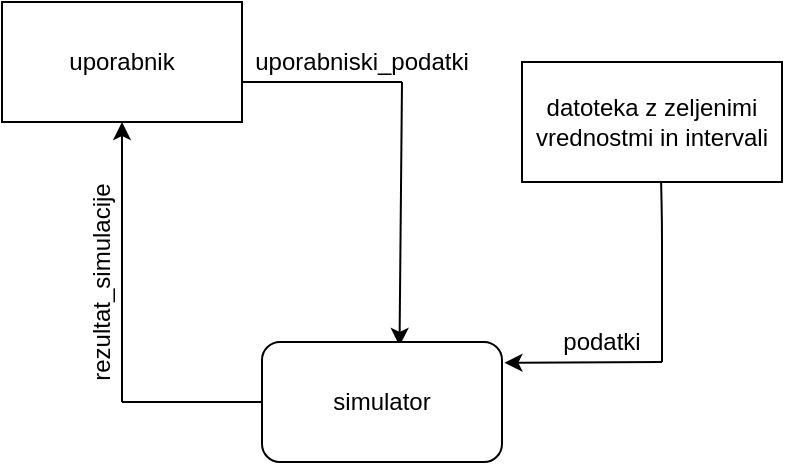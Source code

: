 <mxfile version="13.9.2" type="github" pages="2">
  <diagram id="_NWrr05ddmTLfXL3TdW5" name="Page-1">
    <mxGraphModel dx="1422" dy="737" grid="1" gridSize="10" guides="1" tooltips="1" connect="1" arrows="1" fold="1" page="1" pageScale="1" pageWidth="827" pageHeight="1169" math="0" shadow="0">
      <root>
        <mxCell id="0" />
        <mxCell id="1" parent="0" />
        <mxCell id="Bk9kA-PClelImSJuQHaS-1" value="uporabnik" style="rounded=0;whiteSpace=wrap;html=1;" parent="1" vertex="1">
          <mxGeometry x="40" y="80" width="120" height="60" as="geometry" />
        </mxCell>
        <mxCell id="Bk9kA-PClelImSJuQHaS-2" value="datoteka z zeljenimi vrednostmi in intervali" style="rounded=0;whiteSpace=wrap;html=1;" parent="1" vertex="1">
          <mxGeometry x="300" y="110" width="130" height="60" as="geometry" />
        </mxCell>
        <mxCell id="Bk9kA-PClelImSJuQHaS-11" value="" style="endArrow=classic;html=1;entryX=1.01;entryY=0.173;entryDx=0;entryDy=0;entryPerimeter=0;" parent="1" edge="1">
          <mxGeometry width="50" height="50" relative="1" as="geometry">
            <mxPoint x="370" y="260" as="sourcePoint" />
            <mxPoint x="291.2" y="260.38" as="targetPoint" />
          </mxGeometry>
        </mxCell>
        <mxCell id="Bk9kA-PClelImSJuQHaS-12" value="" style="endArrow=none;html=1;entryX=0.535;entryY=0.993;entryDx=0;entryDy=0;entryPerimeter=0;" parent="1" target="Bk9kA-PClelImSJuQHaS-2" edge="1">
          <mxGeometry width="50" height="50" relative="1" as="geometry">
            <mxPoint x="370" y="260" as="sourcePoint" />
            <mxPoint x="370" y="172" as="targetPoint" />
            <Array as="points">
              <mxPoint x="370" y="190" />
            </Array>
          </mxGeometry>
        </mxCell>
        <mxCell id="lywpFNEtedEfkGY4bdxE-2" value="" style="endArrow=none;html=1;" parent="1" edge="1">
          <mxGeometry width="50" height="50" relative="1" as="geometry">
            <mxPoint x="160" y="120" as="sourcePoint" />
            <mxPoint x="240" y="120" as="targetPoint" />
          </mxGeometry>
        </mxCell>
        <mxCell id="lywpFNEtedEfkGY4bdxE-3" value="" style="endArrow=classic;html=1;entryX=0.573;entryY=0.033;entryDx=0;entryDy=0;entryPerimeter=0;" parent="1" edge="1">
          <mxGeometry width="50" height="50" relative="1" as="geometry">
            <mxPoint x="240" y="120" as="sourcePoint" />
            <mxPoint x="238.76" y="251.98" as="targetPoint" />
          </mxGeometry>
        </mxCell>
        <mxCell id="lywpFNEtedEfkGY4bdxE-5" value="podatki" style="text;html=1;strokeColor=none;fillColor=none;align=center;verticalAlign=middle;whiteSpace=wrap;rounded=0;" parent="1" vertex="1">
          <mxGeometry x="320" y="240" width="40" height="20" as="geometry" />
        </mxCell>
        <mxCell id="XcU5gDuVE3gvzxKZRbk7-2" value="simulator" style="rounded=1;whiteSpace=wrap;html=1;" parent="1" vertex="1">
          <mxGeometry x="170" y="250" width="120" height="60" as="geometry" />
        </mxCell>
        <mxCell id="RBW7dUhpsxNmNr0nuI31-1" value="uporabniski_podatki" style="text;html=1;strokeColor=none;fillColor=none;align=center;verticalAlign=middle;whiteSpace=wrap;rounded=0;" vertex="1" parent="1">
          <mxGeometry x="200" y="100" width="40" height="20" as="geometry" />
        </mxCell>
        <mxCell id="RBW7dUhpsxNmNr0nuI31-3" value="" style="endArrow=classic;html=1;" edge="1" parent="1">
          <mxGeometry width="50" height="50" relative="1" as="geometry">
            <mxPoint x="100" y="280" as="sourcePoint" />
            <mxPoint x="100" y="140" as="targetPoint" />
          </mxGeometry>
        </mxCell>
        <mxCell id="RBW7dUhpsxNmNr0nuI31-4" value="" style="endArrow=none;html=1;entryX=0;entryY=0.5;entryDx=0;entryDy=0;" edge="1" parent="1" target="XcU5gDuVE3gvzxKZRbk7-2">
          <mxGeometry width="50" height="50" relative="1" as="geometry">
            <mxPoint x="100" y="280" as="sourcePoint" />
            <mxPoint x="150" y="230" as="targetPoint" />
          </mxGeometry>
        </mxCell>
        <mxCell id="RBW7dUhpsxNmNr0nuI31-5" value="rezultat_simulacije" style="text;html=1;strokeColor=none;fillColor=none;align=center;verticalAlign=middle;whiteSpace=wrap;rounded=0;rotation=-90;" vertex="1" parent="1">
          <mxGeometry x="70" y="210" width="40" height="20" as="geometry" />
        </mxCell>
      </root>
    </mxGraphModel>
  </diagram>
  <diagram id="ZUOfz2__W3kDWHqbyfe5" name="Page-2">
    <mxGraphModel dx="1422" dy="737" grid="1" gridSize="10" guides="1" tooltips="1" connect="1" arrows="1" fold="1" page="1" pageScale="1" pageWidth="827" pageHeight="1169" math="0" shadow="0">
      <root>
        <mxCell id="4hDPUWFKngYLcMNtfriG-0" />
        <mxCell id="4hDPUWFKngYLcMNtfriG-1" parent="4hDPUWFKngYLcMNtfriG-0" />
        <mxCell id="_g4kGHc5Y9F_n04kEslc-0" value="uporabnik" style="rounded=0;whiteSpace=wrap;html=1;" parent="4hDPUWFKngYLcMNtfriG-1" vertex="1">
          <mxGeometry x="680" y="320" width="120" height="60" as="geometry" />
        </mxCell>
        <mxCell id="_g4kGHc5Y9F_n04kEslc-1" value="datoteka z zeljenimi vrednostmi in intervali" style="rounded=0;whiteSpace=wrap;html=1;" parent="4hDPUWFKngYLcMNtfriG-1" vertex="1">
          <mxGeometry x="510" y="90" width="130" height="60" as="geometry" />
        </mxCell>
        <mxCell id="_g4kGHc5Y9F_n04kEslc-2" value="1. preberi podatke z datoteke in pretvori enote" style="rounded=1;whiteSpace=wrap;html=1;" parent="4hDPUWFKngYLcMNtfriG-1" vertex="1">
          <mxGeometry x="520" y="230" width="120" height="60" as="geometry" />
        </mxCell>
        <mxCell id="_g4kGHc5Y9F_n04kEslc-3" value="" style="endArrow=classic;html=1;exitX=0.5;exitY=1;exitDx=0;exitDy=0;" parent="4hDPUWFKngYLcMNtfriG-1" source="_g4kGHc5Y9F_n04kEslc-1" edge="1">
          <mxGeometry width="50" height="50" relative="1" as="geometry">
            <mxPoint x="600" y="310" as="sourcePoint" />
            <mxPoint x="575" y="228" as="targetPoint" />
          </mxGeometry>
        </mxCell>
        <mxCell id="_g4kGHc5Y9F_n04kEslc-4" value="podatki" style="text;html=1;strokeColor=none;fillColor=none;align=center;verticalAlign=middle;whiteSpace=wrap;rounded=0;" parent="4hDPUWFKngYLcMNtfriG-1" vertex="1">
          <mxGeometry x="575" y="180" width="40" height="20" as="geometry" />
        </mxCell>
        <mxCell id="9XK4A-_CiHKSpfSRf1Fz-0" value="2. izberi naključne vrednosti" style="rounded=1;whiteSpace=wrap;html=1;" parent="4hDPUWFKngYLcMNtfriG-1" vertex="1">
          <mxGeometry x="297.5" y="230" width="120" height="60" as="geometry" />
        </mxCell>
        <mxCell id="9XK4A-_CiHKSpfSRf1Fz-1" value="" style="endArrow=classic;html=1;exitX=0;exitY=0.5;exitDx=0;exitDy=0;" parent="4hDPUWFKngYLcMNtfriG-1" source="_g4kGHc5Y9F_n04kEslc-2" edge="1">
          <mxGeometry width="50" height="50" relative="1" as="geometry">
            <mxPoint x="390" y="320" as="sourcePoint" />
            <mxPoint x="420" y="260" as="targetPoint" />
          </mxGeometry>
        </mxCell>
        <mxCell id="9XK4A-_CiHKSpfSRf1Fz-3" value="mejne_vrednosti" style="text;html=1;strokeColor=none;fillColor=none;align=center;verticalAlign=middle;whiteSpace=wrap;rounded=0;" parent="4hDPUWFKngYLcMNtfriG-1" vertex="1">
          <mxGeometry x="430" y="240" width="80" height="20" as="geometry" />
        </mxCell>
        <mxCell id="9XK4A-_CiHKSpfSRf1Fz-5" value="" style="endArrow=classic;html=1;entryX=1;entryY=0.5;entryDx=0;entryDy=0;exitX=0;exitY=0.5;exitDx=0;exitDy=0;" parent="4hDPUWFKngYLcMNtfriG-1" source="9XK4A-_CiHKSpfSRf1Fz-0" edge="1">
          <mxGeometry width="50" height="50" relative="1" as="geometry">
            <mxPoint x="297.5" y="270" as="sourcePoint" />
            <mxPoint x="180" y="260" as="targetPoint" />
          </mxGeometry>
        </mxCell>
        <mxCell id="9XK4A-_CiHKSpfSRf1Fz-9" value="" style="endArrow=classic;html=1;" parent="4hDPUWFKngYLcMNtfriG-1" edge="1">
          <mxGeometry width="50" height="50" relative="1" as="geometry">
            <mxPoint x="120" y="200" as="sourcePoint" />
            <mxPoint x="120" y="230" as="targetPoint" />
          </mxGeometry>
        </mxCell>
        <mxCell id="9XK4A-_CiHKSpfSRf1Fz-10" value="" style="endArrow=none;html=1;" parent="4hDPUWFKngYLcMNtfriG-1" edge="1">
          <mxGeometry width="50" height="50" relative="1" as="geometry">
            <mxPoint x="120" y="199" as="sourcePoint" />
            <mxPoint x="550" y="199" as="targetPoint" />
          </mxGeometry>
        </mxCell>
        <mxCell id="9XK4A-_CiHKSpfSRf1Fz-11" value="" style="endArrow=none;html=1;entryX=0.25;entryY=0;entryDx=0;entryDy=0;" parent="4hDPUWFKngYLcMNtfriG-1" target="_g4kGHc5Y9F_n04kEslc-2" edge="1">
          <mxGeometry width="50" height="50" relative="1" as="geometry">
            <mxPoint x="550" y="200" as="sourcePoint" />
            <mxPoint x="440" y="270" as="targetPoint" />
          </mxGeometry>
        </mxCell>
        <mxCell id="9XK4A-_CiHKSpfSRf1Fz-12" value="zeljene_vrednosti" style="text;html=1;strokeColor=none;fillColor=none;align=center;verticalAlign=middle;whiteSpace=wrap;rounded=0;" parent="4hDPUWFKngYLcMNtfriG-1" vertex="1">
          <mxGeometry x="295" y="180" width="110" height="20" as="geometry" />
        </mxCell>
        <mxCell id="9XK4A-_CiHKSpfSRf1Fz-14" value="nakljucne_vrednosti" style="text;html=1;strokeColor=none;fillColor=none;align=center;verticalAlign=middle;whiteSpace=wrap;rounded=0;" parent="4hDPUWFKngYLcMNtfriG-1" vertex="1">
          <mxGeometry x="200" y="240" width="80" height="20" as="geometry" />
        </mxCell>
        <mxCell id="ugX3hBUozOKR9K9OEqGu-0" value="" style="endArrow=none;html=1;entryX=0;entryY=0.5;entryDx=0;entryDy=0;" parent="4hDPUWFKngYLcMNtfriG-1" target="_g4kGHc5Y9F_n04kEslc-0" edge="1">
          <mxGeometry width="50" height="50" relative="1" as="geometry">
            <mxPoint x="580" y="349.17" as="sourcePoint" />
            <mxPoint x="660" y="349.17" as="targetPoint" />
          </mxGeometry>
        </mxCell>
        <mxCell id="ugX3hBUozOKR9K9OEqGu-1" value="" style="endArrow=classic;html=1;entryX=0.5;entryY=1;entryDx=0;entryDy=0;" parent="4hDPUWFKngYLcMNtfriG-1" target="_g4kGHc5Y9F_n04kEslc-2" edge="1">
          <mxGeometry width="50" height="50" relative="1" as="geometry">
            <mxPoint x="580" y="350" as="sourcePoint" />
            <mxPoint x="625" y="290" as="targetPoint" />
          </mxGeometry>
        </mxCell>
        <mxCell id="ugX3hBUozOKR9K9OEqGu-2" value="ime_datoteke" style="text;html=1;strokeColor=none;fillColor=none;align=center;verticalAlign=middle;whiteSpace=wrap;rounded=0;" parent="4hDPUWFKngYLcMNtfriG-1" vertex="1">
          <mxGeometry x="590" y="330" width="80" height="20" as="geometry" />
        </mxCell>
        <mxCell id="gWvZcS1ALWxOQFwUEKQn-11" value="" style="shape=umlActor;verticalLabelPosition=bottom;verticalAlign=top;html=1;outlineConnect=0;" parent="4hDPUWFKngYLcMNtfriG-1" vertex="1">
          <mxGeometry x="692.5" y="340" width="15" height="20" as="geometry" />
        </mxCell>
        <mxCell id="gWvZcS1ALWxOQFwUEKQn-14" value="3. izračun odstopanj in povprečnih vrednosti" style="rounded=1;whiteSpace=wrap;html=1;" parent="4hDPUWFKngYLcMNtfriG-1" vertex="1">
          <mxGeometry x="40" y="230" width="140" height="60" as="geometry" />
        </mxCell>
        <mxCell id="vq98YX4r31SYasS9gEZD-1" value="4. regulacija naprav" style="rounded=1;whiteSpace=wrap;html=1;" parent="4hDPUWFKngYLcMNtfriG-1" vertex="1">
          <mxGeometry x="60" y="460" width="120" height="60" as="geometry" />
        </mxCell>
        <mxCell id="fYGJZ6_U50FswOFvJJws-0" value="" style="endArrow=classic;html=1;entryX=1;entryY=0.5;entryDx=0;entryDy=0;" parent="4hDPUWFKngYLcMNtfriG-1" target="_g4kGHc5Y9F_n04kEslc-2" edge="1">
          <mxGeometry width="50" height="50" relative="1" as="geometry">
            <mxPoint x="750" y="260" as="sourcePoint" />
            <mxPoint x="790" y="270" as="targetPoint" />
          </mxGeometry>
        </mxCell>
        <mxCell id="fYGJZ6_U50FswOFvJJws-1" value="" style="endArrow=none;html=1;exitX=0.583;exitY=0;exitDx=0;exitDy=0;exitPerimeter=0;" parent="4hDPUWFKngYLcMNtfriG-1" source="_g4kGHc5Y9F_n04kEslc-0" edge="1">
          <mxGeometry width="50" height="50" relative="1" as="geometry">
            <mxPoint x="707.5" y="310" as="sourcePoint" />
            <mxPoint x="750" y="260" as="targetPoint" />
          </mxGeometry>
        </mxCell>
        <mxCell id="fYGJZ6_U50FswOFvJJws-2" value="zagonski_parameter" style="text;html=1;strokeColor=none;fillColor=none;align=center;verticalAlign=middle;whiteSpace=wrap;rounded=0;" parent="4hDPUWFKngYLcMNtfriG-1" vertex="1">
          <mxGeometry x="680" y="240" width="40" height="20" as="geometry" />
        </mxCell>
        <mxCell id="fYGJZ6_U50FswOFvJJws-4" value="&#xa;&#xa;&lt;span style=&quot;color: rgb(0, 0, 0); font-family: helvetica; font-size: 12px; font-style: normal; font-weight: 400; letter-spacing: normal; text-align: center; text-indent: 0px; text-transform: none; word-spacing: 0px; background-color: rgb(248, 249, 250); display: inline; float: none;&quot;&gt;informiraj uporabnika&lt;/span&gt;&#xa;&#xa;" style="text;html=1;strokeColor=none;fillColor=none;align=center;verticalAlign=middle;whiteSpace=wrap;rounded=0;" parent="4hDPUWFKngYLcMNtfriG-1" vertex="1">
          <mxGeometry x="460" y="460" width="40" height="20" as="geometry" />
        </mxCell>
        <mxCell id="fYGJZ6_U50FswOFvJJws-5" value="" style="endArrow=none;html=1;" parent="4hDPUWFKngYLcMNtfriG-1" edge="1">
          <mxGeometry width="50" height="50" relative="1" as="geometry">
            <mxPoint x="260" y="370" as="sourcePoint" />
            <mxPoint x="680" y="370" as="targetPoint" />
          </mxGeometry>
        </mxCell>
        <mxCell id="fYGJZ6_U50FswOFvJJws-6" value="" style="endArrow=none;html=1;" parent="4hDPUWFKngYLcMNtfriG-1" edge="1">
          <mxGeometry width="50" height="50" relative="1" as="geometry">
            <mxPoint x="260" y="370" as="sourcePoint" />
            <mxPoint x="260" y="275" as="targetPoint" />
          </mxGeometry>
        </mxCell>
        <mxCell id="fYGJZ6_U50FswOFvJJws-7" value="" style="endArrow=classic;html=1;entryX=1;entryY=0.75;entryDx=0;entryDy=0;" parent="4hDPUWFKngYLcMNtfriG-1" edge="1">
          <mxGeometry width="50" height="50" relative="1" as="geometry">
            <mxPoint x="260" y="275" as="sourcePoint" />
            <mxPoint x="180" y="275" as="targetPoint" />
          </mxGeometry>
        </mxCell>
        <mxCell id="fYGJZ6_U50FswOFvJJws-10" value="dejanske_vrednosti" style="text;html=1;strokeColor=none;fillColor=none;align=center;verticalAlign=middle;whiteSpace=wrap;rounded=0;" parent="4hDPUWFKngYLcMNtfriG-1" vertex="1">
          <mxGeometry x="405" y="350" width="40" height="20" as="geometry" />
        </mxCell>
        <mxCell id="fYGJZ6_U50FswOFvJJws-12" value="" style="endArrow=classic;html=1;exitX=0.5;exitY=1;exitDx=0;exitDy=0;entryX=0.408;entryY=-0.017;entryDx=0;entryDy=0;entryPerimeter=0;" parent="4hDPUWFKngYLcMNtfriG-1" source="gWvZcS1ALWxOQFwUEKQn-14" target="vq98YX4r31SYasS9gEZD-1" edge="1">
          <mxGeometry width="50" height="50" relative="1" as="geometry">
            <mxPoint x="190" y="420" as="sourcePoint" />
            <mxPoint x="110" y="340" as="targetPoint" />
          </mxGeometry>
        </mxCell>
        <mxCell id="fYGJZ6_U50FswOFvJJws-13" value="odstopanja" style="text;html=1;strokeColor=none;fillColor=none;align=center;verticalAlign=middle;whiteSpace=wrap;rounded=0;" parent="4hDPUWFKngYLcMNtfriG-1" vertex="1">
          <mxGeometry x="120" y="340" width="40" height="20" as="geometry" />
        </mxCell>
        <mxCell id="fYGJZ6_U50FswOFvJJws-16" value="" style="endArrow=classic;html=1;" parent="4hDPUWFKngYLcMNtfriG-1" edge="1">
          <mxGeometry width="50" height="50" relative="1" as="geometry">
            <mxPoint x="710" y="490" as="sourcePoint" />
            <mxPoint x="710" y="380" as="targetPoint" />
          </mxGeometry>
        </mxCell>
        <mxCell id="fYGJZ6_U50FswOFvJJws-17" value="" style="endArrow=none;html=1;" parent="4hDPUWFKngYLcMNtfriG-1" edge="1">
          <mxGeometry width="50" height="50" relative="1" as="geometry">
            <mxPoint x="180" y="490" as="sourcePoint" />
            <mxPoint x="711" y="490" as="targetPoint" />
          </mxGeometry>
        </mxCell>
      </root>
    </mxGraphModel>
  </diagram>
</mxfile>
